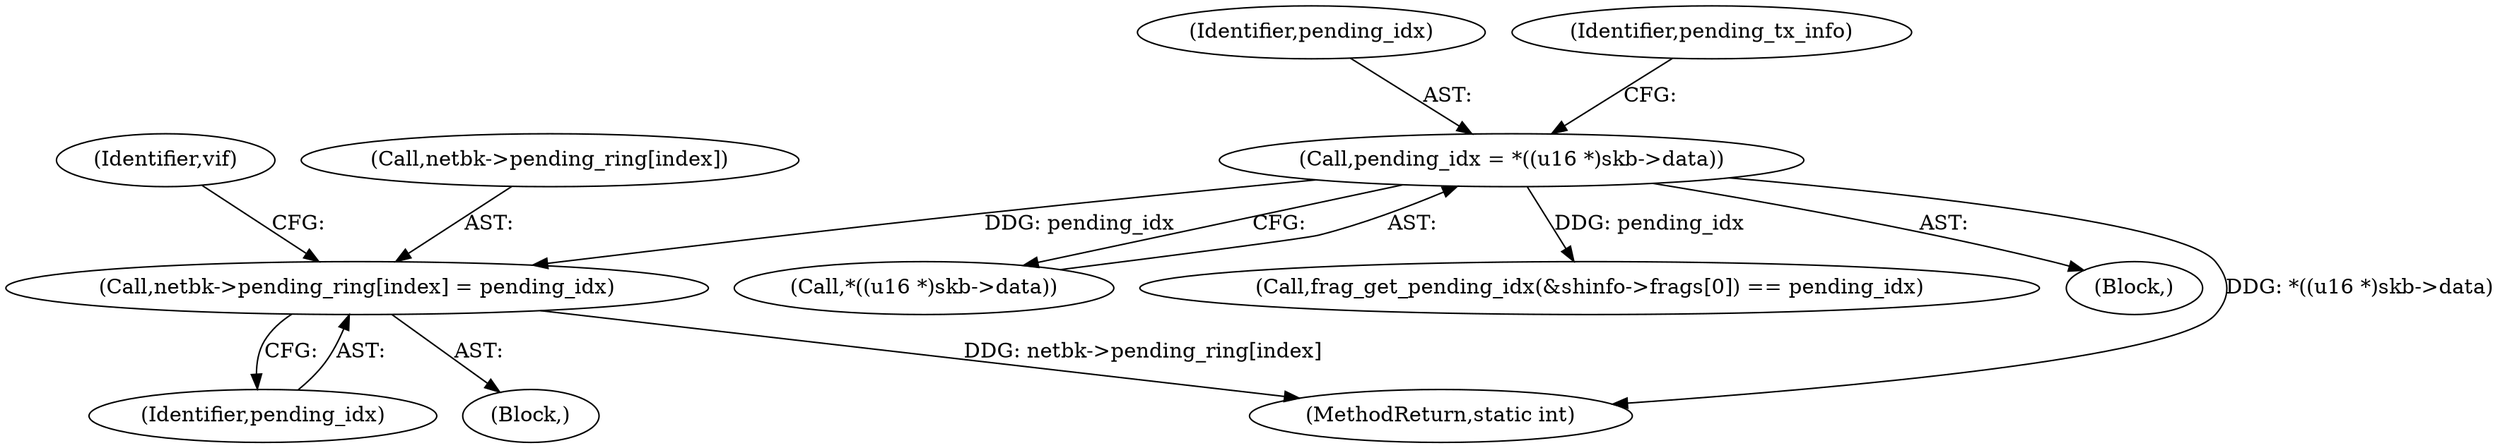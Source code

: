 digraph "0_linux_7d5145d8eb2b9791533ffe4dc003b129b9696c48_1@pointer" {
"1000185" [label="(Call,netbk->pending_ring[index] = pending_idx)"];
"1000119" [label="(Call,pending_idx = *((u16 *)skb->data))"];
"1000120" [label="(Identifier,pending_idx)"];
"1000164" [label="(Block,)"];
"1000186" [label="(Call,netbk->pending_ring[index])"];
"1000196" [label="(Call,frag_get_pending_idx(&shinfo->frags[0]) == pending_idx)"];
"1000191" [label="(Identifier,pending_idx)"];
"1000119" [label="(Call,pending_idx = *((u16 *)skb->data))"];
"1000112" [label="(Block,)"];
"1000185" [label="(Call,netbk->pending_ring[index] = pending_idx)"];
"1000121" [label="(Call,*((u16 *)skb->data))"];
"1000193" [label="(Identifier,vif)"];
"1000129" [label="(Identifier,pending_tx_info)"];
"1000322" [label="(MethodReturn,static int)"];
"1000185" -> "1000164"  [label="AST: "];
"1000185" -> "1000191"  [label="CFG: "];
"1000186" -> "1000185"  [label="AST: "];
"1000191" -> "1000185"  [label="AST: "];
"1000193" -> "1000185"  [label="CFG: "];
"1000185" -> "1000322"  [label="DDG: netbk->pending_ring[index]"];
"1000119" -> "1000185"  [label="DDG: pending_idx"];
"1000119" -> "1000112"  [label="AST: "];
"1000119" -> "1000121"  [label="CFG: "];
"1000120" -> "1000119"  [label="AST: "];
"1000121" -> "1000119"  [label="AST: "];
"1000129" -> "1000119"  [label="CFG: "];
"1000119" -> "1000322"  [label="DDG: *((u16 *)skb->data)"];
"1000119" -> "1000196"  [label="DDG: pending_idx"];
}
